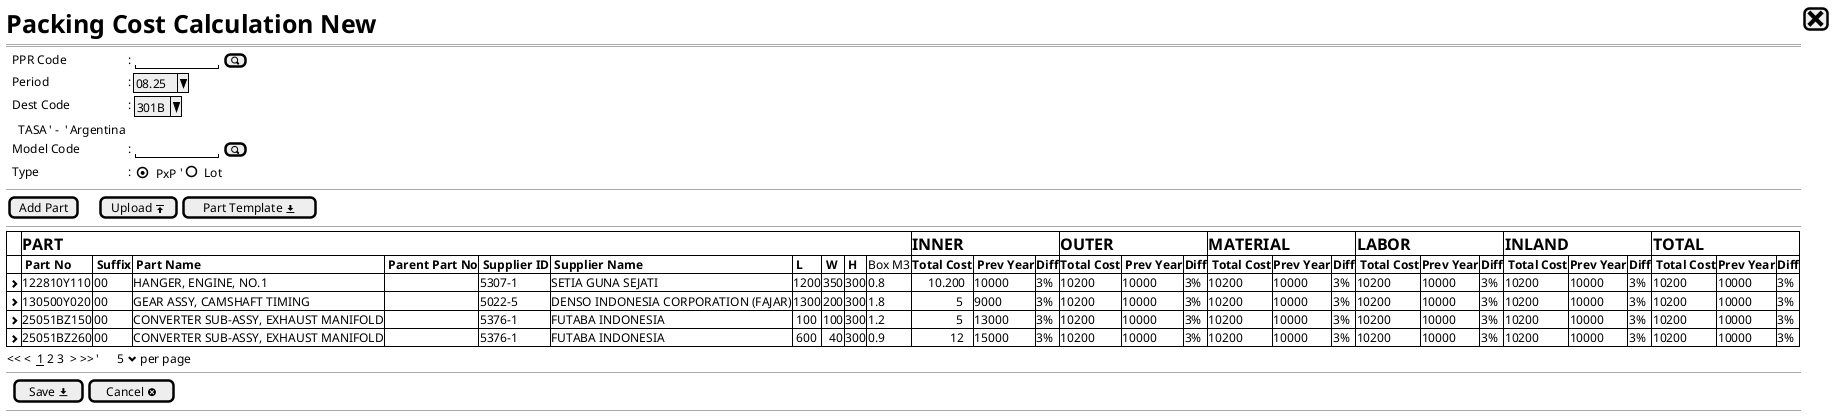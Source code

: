 @startsalt
{
  <size:25><b>Packing Cost Calculation New|[<size:25><&x>]|*
  ==
  {
    .|PPR Code          |: {|"          "|[<&magnifying-glass>]|}*
    .|Period            |: |^08.25^|*    
    .|Dest Code         |: {|^301B^| }*
      .|{
      .| TASA |' -  '| Argentina | *
      }
    .|Model Code        |: {"          "|[<&magnifying-glass>]|}*
    .|Type              |: {|    {(X)PxP}        '|   ()Lot}
  }
  --
  {
    |[Add Part] |.|.|.|[Upload <&data-transfer-upload>]| [Part Template <&data-transfer-download>]|* 
  }
  --
  {#
  |. |=PART|*|*|*|*|*|*|*|*|*|=INNER |*|*|=OUTER | *|*|=MATERIAL|*|*|=LABOR|*|*|=INLAND|*|*|=TOTAL         |*|*|*
  |. |<b> Part No |<b> Suffix |<b> Part Name                        | <b> Parent Part No |<b> Supplier ID |<b> Supplier Name                                        |<b> L |<b> W |<b> H |Box M3|<b>Total Cost      |<b> Prev Year|<b>Diff|<b>Total Cost|<b> Prev Year|<b>Diff|<b> Total Cost |<b>Prev Year |<b>Diff|<b> Total Cost |<b>Prev Year |<b>Diff|<b> Total Cost |<b>Prev Year |<b>Diff|<b> Total Cost |<b>Prev Year |<b>Diff|*
  |<b> <&chevron-right> |122810Y110   | 00       |HANGER, ENGINE, NO.1	               |            .       |5307-1          | SETIA GUNA SEJATI                    | 1200 | 350  | 300  | 0.8  |      10.200       | 10000       | 3%    | 10200       | 10000       | 3%    | 10200         | 10000       |     3%| 10200         | 10000       | 3%    |         10200 | 10000       | 3%    | 10200         | 10000       |     3%|*
  |<b> <&chevron-right> |130500Y020   | 00       |GEAR ASSY, CAMSHAFT TIMING	         |            .       |5022-5          | DENSO INDONESIA CORPORATION (FAJAR)  | 1300 | 200  | 300  | 1.8  |               5   | 9000        | 3%    | 10200       | 10000       | 3%    | 10200         | 10000       |     3%| 10200         | 10000       | 3%    |         10200 | 10000       | 3%    | 10200         | 10000       |     3%|*
  |<b> <&chevron-right> |25051BZ150   | 00       |CONVERTER SUB-ASSY, EXHAUST MANIFOLD |            .       |5376-1          | FUTABA INDONESIA                     |  100 | 100  | 300  | 1.2  |               5   | 13000       | 3%    | 10200       | 10000       | 3%    | 10200         | 10000       |     3%| 10200         | 10000       | 3%    |         10200 | 10000       | 3%    | 10200         | 10000       |     3%|*
  |<b> <&chevron-right> |25051BZ260   | 00       |CONVERTER SUB-ASSY, EXHAUST MANIFOLD |            .       |5376-1          | FUTABA INDONESIA                     |  600 |   40 | 300  | 0.9  |             12    | 15000       | 3%    | 10200       | 10000       | 3%    | 10200         | 10000       |     3%| 10200         | 10000       | 3%    |         10200 | 10000       | 3%    | 10200         | 10000       |     3%|*
  } 
  .
  {
  << <  __1__ 2 3  > >>  |'      5 <&chevron-bottom> per page |*
  }
  --
  {
  .|[ Save <&data-transfer-download>] |  [Cancel <&circle-x> ]|*
  }
  --
}
@@endsalt



